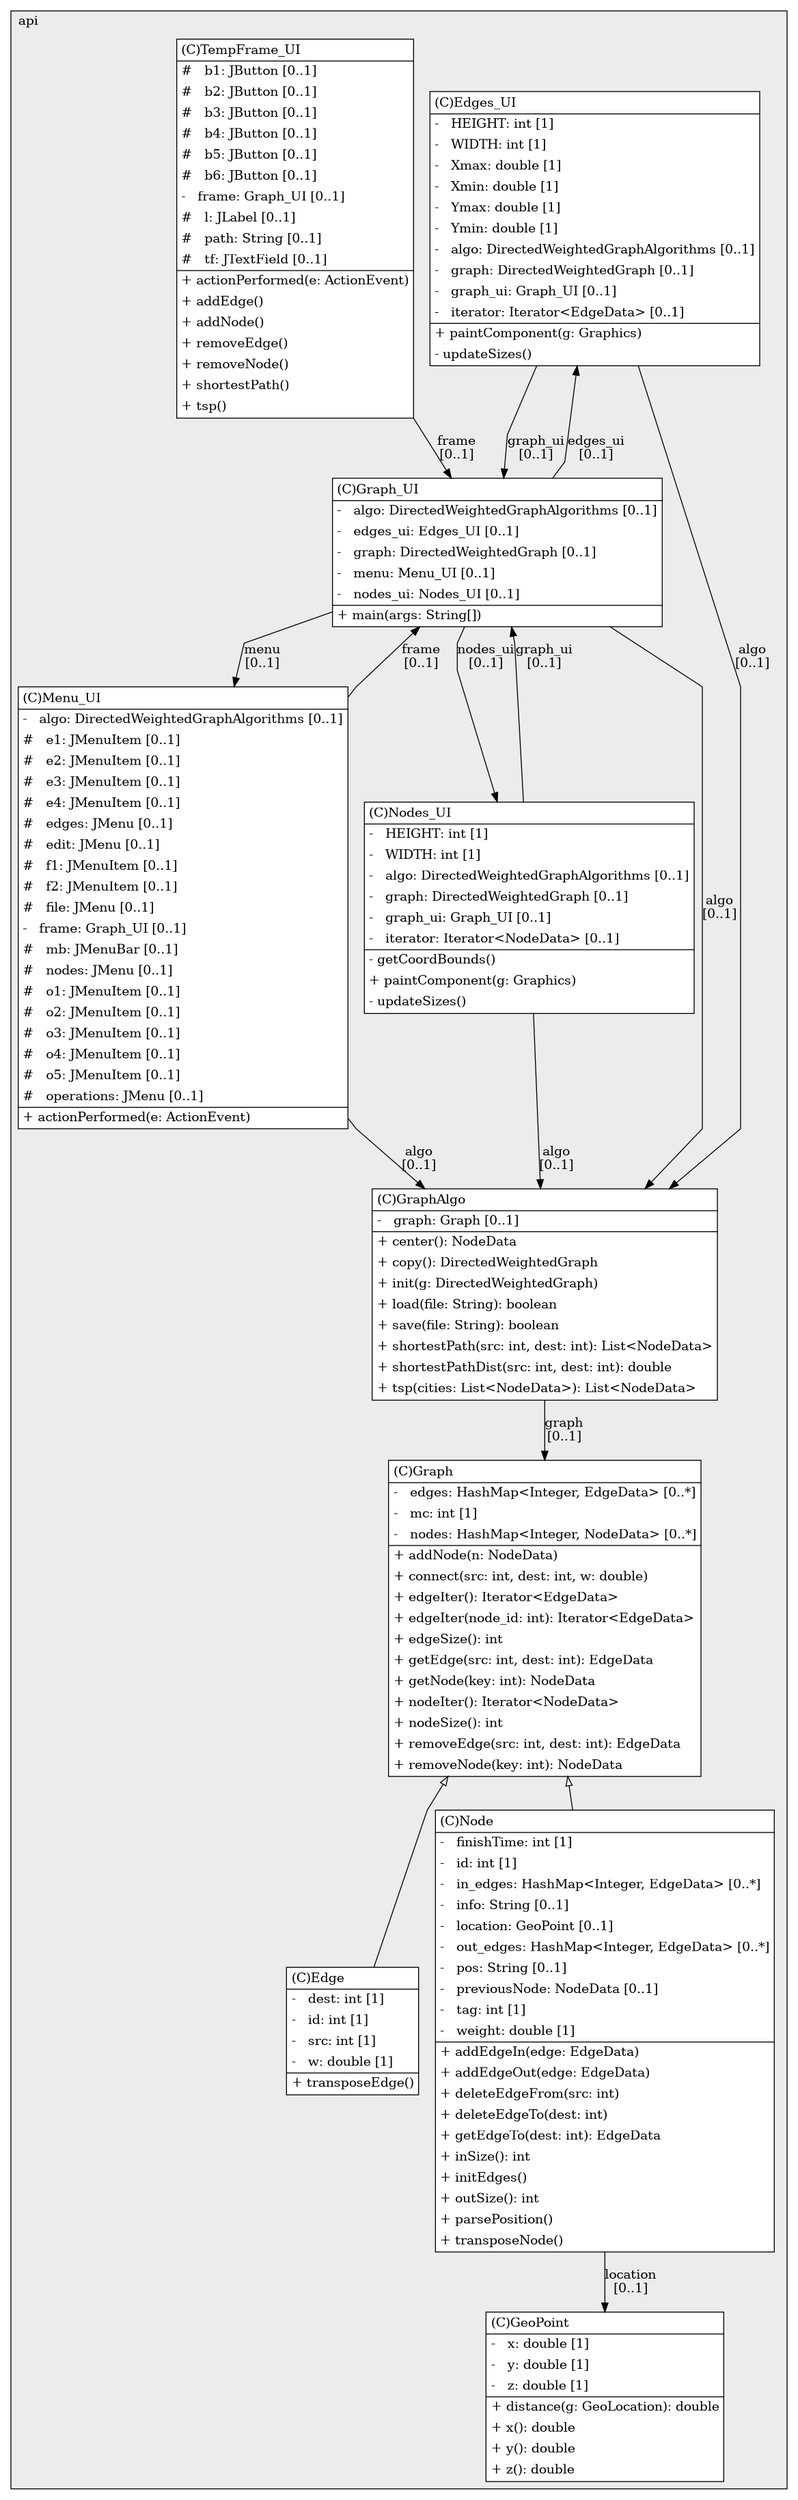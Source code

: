 @startuml

digraph g {
    rankdir="TB"
    splines=polyline
    

subgraph cluster_96794 { 
   	label=api
	labeljust=l
	fillcolor="#ececec"
	style=filled
   
   Edge96794[
	label=<<TABLE BORDER="1" CELLBORDER="0" CELLPADDING="4" CELLSPACING="0">
<TR><TD ALIGN="LEFT" >(C)Edge</TD></TR>
<HR/>
<TR><TD ALIGN="LEFT" >-   dest: int [1]</TD></TR>
<TR><TD ALIGN="LEFT" >-   id: int [1]</TD></TR>
<TR><TD ALIGN="LEFT" >-   src: int [1]</TD></TR>
<TR><TD ALIGN="LEFT" >-   w: double [1]</TD></TR>
<HR/>
<TR><TD ALIGN="LEFT" >+ transposeEdge()</TD></TR>
</TABLE>>
	style=filled
	margin=0
	shape=plaintext
	fillcolor="#FFFFFF"
];

Edges_UI96794[
	label=<<TABLE BORDER="1" CELLBORDER="0" CELLPADDING="4" CELLSPACING="0">
<TR><TD ALIGN="LEFT" >(C)Edges_UI</TD></TR>
<HR/>
<TR><TD ALIGN="LEFT" >-   HEIGHT: int [1]</TD></TR>
<TR><TD ALIGN="LEFT" >-   WIDTH: int [1]</TD></TR>
<TR><TD ALIGN="LEFT" >-   Xmax: double [1]</TD></TR>
<TR><TD ALIGN="LEFT" >-   Xmin: double [1]</TD></TR>
<TR><TD ALIGN="LEFT" >-   Ymax: double [1]</TD></TR>
<TR><TD ALIGN="LEFT" >-   Ymin: double [1]</TD></TR>
<TR><TD ALIGN="LEFT" >-   algo: DirectedWeightedGraphAlgorithms [0..1]</TD></TR>
<TR><TD ALIGN="LEFT" >-   graph: DirectedWeightedGraph [0..1]</TD></TR>
<TR><TD ALIGN="LEFT" >-   graph_ui: Graph_UI [0..1]</TD></TR>
<TR><TD ALIGN="LEFT" >-   iterator: Iterator&lt;EdgeData&gt; [0..1]</TD></TR>
<HR/>
<TR><TD ALIGN="LEFT" >+ paintComponent(g: Graphics)</TD></TR>
<TR><TD ALIGN="LEFT" >- updateSizes()</TD></TR>
</TABLE>>
	style=filled
	margin=0
	shape=plaintext
	fillcolor="#FFFFFF"
];

GeoPoint96794[
	label=<<TABLE BORDER="1" CELLBORDER="0" CELLPADDING="4" CELLSPACING="0">
<TR><TD ALIGN="LEFT" >(C)GeoPoint</TD></TR>
<HR/>
<TR><TD ALIGN="LEFT" >-   x: double [1]</TD></TR>
<TR><TD ALIGN="LEFT" >-   y: double [1]</TD></TR>
<TR><TD ALIGN="LEFT" >-   z: double [1]</TD></TR>
<HR/>
<TR><TD ALIGN="LEFT" >+ distance(g: GeoLocation): double</TD></TR>
<TR><TD ALIGN="LEFT" >+ x(): double</TD></TR>
<TR><TD ALIGN="LEFT" >+ y(): double</TD></TR>
<TR><TD ALIGN="LEFT" >+ z(): double</TD></TR>
</TABLE>>
	style=filled
	margin=0
	shape=plaintext
	fillcolor="#FFFFFF"
];

Graph96794[
	label=<<TABLE BORDER="1" CELLBORDER="0" CELLPADDING="4" CELLSPACING="0">
<TR><TD ALIGN="LEFT" >(C)Graph</TD></TR>
<HR/>
<TR><TD ALIGN="LEFT" >-   edges: HashMap&lt;Integer, EdgeData&gt; [0..*]</TD></TR>
<TR><TD ALIGN="LEFT" >-   mc: int [1]</TD></TR>
<TR><TD ALIGN="LEFT" >-   nodes: HashMap&lt;Integer, NodeData&gt; [0..*]</TD></TR>
<HR/>
<TR><TD ALIGN="LEFT" >+ addNode(n: NodeData)</TD></TR>
<TR><TD ALIGN="LEFT" >+ connect(src: int, dest: int, w: double)</TD></TR>
<TR><TD ALIGN="LEFT" >+ edgeIter(): Iterator&lt;EdgeData&gt;</TD></TR>
<TR><TD ALIGN="LEFT" >+ edgeIter(node_id: int): Iterator&lt;EdgeData&gt;</TD></TR>
<TR><TD ALIGN="LEFT" >+ edgeSize(): int</TD></TR>
<TR><TD ALIGN="LEFT" >+ getEdge(src: int, dest: int): EdgeData</TD></TR>
<TR><TD ALIGN="LEFT" >+ getNode(key: int): NodeData</TD></TR>
<TR><TD ALIGN="LEFT" >+ nodeIter(): Iterator&lt;NodeData&gt;</TD></TR>
<TR><TD ALIGN="LEFT" >+ nodeSize(): int</TD></TR>
<TR><TD ALIGN="LEFT" >+ removeEdge(src: int, dest: int): EdgeData</TD></TR>
<TR><TD ALIGN="LEFT" >+ removeNode(key: int): NodeData</TD></TR>
</TABLE>>
	style=filled
	margin=0
	shape=plaintext
	fillcolor="#FFFFFF"
];

GraphAlgo96794[
	label=<<TABLE BORDER="1" CELLBORDER="0" CELLPADDING="4" CELLSPACING="0">
<TR><TD ALIGN="LEFT" >(C)GraphAlgo</TD></TR>
<HR/>
<TR><TD ALIGN="LEFT" >-   graph: Graph [0..1]</TD></TR>
<HR/>
<TR><TD ALIGN="LEFT" >+ center(): NodeData</TD></TR>
<TR><TD ALIGN="LEFT" >+ copy(): DirectedWeightedGraph</TD></TR>
<TR><TD ALIGN="LEFT" >+ init(g: DirectedWeightedGraph)</TD></TR>
<TR><TD ALIGN="LEFT" >+ load(file: String): boolean</TD></TR>
<TR><TD ALIGN="LEFT" >+ save(file: String): boolean</TD></TR>
<TR><TD ALIGN="LEFT" >+ shortestPath(src: int, dest: int): List&lt;NodeData&gt;</TD></TR>
<TR><TD ALIGN="LEFT" >+ shortestPathDist(src: int, dest: int): double</TD></TR>
<TR><TD ALIGN="LEFT" >+ tsp(cities: List&lt;NodeData&gt;): List&lt;NodeData&gt;</TD></TR>
</TABLE>>
	style=filled
	margin=0
	shape=plaintext
	fillcolor="#FFFFFF"
];

Graph_UI96794[
	label=<<TABLE BORDER="1" CELLBORDER="0" CELLPADDING="4" CELLSPACING="0">
<TR><TD ALIGN="LEFT" >(C)Graph_UI</TD></TR>
<HR/>
<TR><TD ALIGN="LEFT" >-   algo: DirectedWeightedGraphAlgorithms [0..1]</TD></TR>
<TR><TD ALIGN="LEFT" >-   edges_ui: Edges_UI [0..1]</TD></TR>
<TR><TD ALIGN="LEFT" >-   graph: DirectedWeightedGraph [0..1]</TD></TR>
<TR><TD ALIGN="LEFT" >-   menu: Menu_UI [0..1]</TD></TR>
<TR><TD ALIGN="LEFT" >-   nodes_ui: Nodes_UI [0..1]</TD></TR>
<HR/>
<TR><TD ALIGN="LEFT" >+ main(args: String[])</TD></TR>
</TABLE>>
	style=filled
	margin=0
	shape=plaintext
	fillcolor="#FFFFFF"
];

Menu_UI96794[
	label=<<TABLE BORDER="1" CELLBORDER="0" CELLPADDING="4" CELLSPACING="0">
<TR><TD ALIGN="LEFT" >(C)Menu_UI</TD></TR>
<HR/>
<TR><TD ALIGN="LEFT" >-   algo: DirectedWeightedGraphAlgorithms [0..1]</TD></TR>
<TR><TD ALIGN="LEFT" >#   e1: JMenuItem [0..1]</TD></TR>
<TR><TD ALIGN="LEFT" >#   e2: JMenuItem [0..1]</TD></TR>
<TR><TD ALIGN="LEFT" >#   e3: JMenuItem [0..1]</TD></TR>
<TR><TD ALIGN="LEFT" >#   e4: JMenuItem [0..1]</TD></TR>
<TR><TD ALIGN="LEFT" >#   edges: JMenu [0..1]</TD></TR>
<TR><TD ALIGN="LEFT" >#   edit: JMenu [0..1]</TD></TR>
<TR><TD ALIGN="LEFT" >#   f1: JMenuItem [0..1]</TD></TR>
<TR><TD ALIGN="LEFT" >#   f2: JMenuItem [0..1]</TD></TR>
<TR><TD ALIGN="LEFT" >#   file: JMenu [0..1]</TD></TR>
<TR><TD ALIGN="LEFT" >-   frame: Graph_UI [0..1]</TD></TR>
<TR><TD ALIGN="LEFT" >#   mb: JMenuBar [0..1]</TD></TR>
<TR><TD ALIGN="LEFT" >#   nodes: JMenu [0..1]</TD></TR>
<TR><TD ALIGN="LEFT" >#   o1: JMenuItem [0..1]</TD></TR>
<TR><TD ALIGN="LEFT" >#   o2: JMenuItem [0..1]</TD></TR>
<TR><TD ALIGN="LEFT" >#   o3: JMenuItem [0..1]</TD></TR>
<TR><TD ALIGN="LEFT" >#   o4: JMenuItem [0..1]</TD></TR>
<TR><TD ALIGN="LEFT" >#   o5: JMenuItem [0..1]</TD></TR>
<TR><TD ALIGN="LEFT" >#   operations: JMenu [0..1]</TD></TR>
<HR/>
<TR><TD ALIGN="LEFT" >+ actionPerformed(e: ActionEvent)</TD></TR>
</TABLE>>
	style=filled
	margin=0
	shape=plaintext
	fillcolor="#FFFFFF"
];

Node96794[
	label=<<TABLE BORDER="1" CELLBORDER="0" CELLPADDING="4" CELLSPACING="0">
<TR><TD ALIGN="LEFT" >(C)Node</TD></TR>
<HR/>
<TR><TD ALIGN="LEFT" >-   finishTime: int [1]</TD></TR>
<TR><TD ALIGN="LEFT" >-   id: int [1]</TD></TR>
<TR><TD ALIGN="LEFT" >-   in_edges: HashMap&lt;Integer, EdgeData&gt; [0..*]</TD></TR>
<TR><TD ALIGN="LEFT" >-   info: String [0..1]</TD></TR>
<TR><TD ALIGN="LEFT" >-   location: GeoPoint [0..1]</TD></TR>
<TR><TD ALIGN="LEFT" >-   out_edges: HashMap&lt;Integer, EdgeData&gt; [0..*]</TD></TR>
<TR><TD ALIGN="LEFT" >-   pos: String [0..1]</TD></TR>
<TR><TD ALIGN="LEFT" >-   previousNode: NodeData [0..1]</TD></TR>
<TR><TD ALIGN="LEFT" >-   tag: int [1]</TD></TR>
<TR><TD ALIGN="LEFT" >-   weight: double [1]</TD></TR>
<HR/>
<TR><TD ALIGN="LEFT" >+ addEdgeIn(edge: EdgeData)</TD></TR>
<TR><TD ALIGN="LEFT" >+ addEdgeOut(edge: EdgeData)</TD></TR>
<TR><TD ALIGN="LEFT" >+ deleteEdgeFrom(src: int)</TD></TR>
<TR><TD ALIGN="LEFT" >+ deleteEdgeTo(dest: int)</TD></TR>
<TR><TD ALIGN="LEFT" >+ getEdgeTo(dest: int): EdgeData</TD></TR>
<TR><TD ALIGN="LEFT" >+ inSize(): int</TD></TR>
<TR><TD ALIGN="LEFT" >+ initEdges()</TD></TR>
<TR><TD ALIGN="LEFT" >+ outSize(): int</TD></TR>
<TR><TD ALIGN="LEFT" >+ parsePosition()</TD></TR>
<TR><TD ALIGN="LEFT" >+ transposeNode()</TD></TR>
</TABLE>>
	style=filled
	margin=0
	shape=plaintext
	fillcolor="#FFFFFF"
];

Nodes_UI96794[
	label=<<TABLE BORDER="1" CELLBORDER="0" CELLPADDING="4" CELLSPACING="0">
<TR><TD ALIGN="LEFT" >(C)Nodes_UI</TD></TR>
<HR/>
<TR><TD ALIGN="LEFT" >-   HEIGHT: int [1]</TD></TR>
<TR><TD ALIGN="LEFT" >-   WIDTH: int [1]</TD></TR>
<TR><TD ALIGN="LEFT" >-   algo: DirectedWeightedGraphAlgorithms [0..1]</TD></TR>
<TR><TD ALIGN="LEFT" >-   graph: DirectedWeightedGraph [0..1]</TD></TR>
<TR><TD ALIGN="LEFT" >-   graph_ui: Graph_UI [0..1]</TD></TR>
<TR><TD ALIGN="LEFT" >-   iterator: Iterator&lt;NodeData&gt; [0..1]</TD></TR>
<HR/>
<TR><TD ALIGN="LEFT" >- getCoordBounds()</TD></TR>
<TR><TD ALIGN="LEFT" >+ paintComponent(g: Graphics)</TD></TR>
<TR><TD ALIGN="LEFT" >- updateSizes()</TD></TR>
</TABLE>>
	style=filled
	margin=0
	shape=plaintext
	fillcolor="#FFFFFF"
];

TempFrame_UI96794[
	label=<<TABLE BORDER="1" CELLBORDER="0" CELLPADDING="4" CELLSPACING="0">
<TR><TD ALIGN="LEFT" >(C)TempFrame_UI</TD></TR>
<HR/>
<TR><TD ALIGN="LEFT" >#   b1: JButton [0..1]</TD></TR>
<TR><TD ALIGN="LEFT" >#   b2: JButton [0..1]</TD></TR>
<TR><TD ALIGN="LEFT" >#   b3: JButton [0..1]</TD></TR>
<TR><TD ALIGN="LEFT" >#   b4: JButton [0..1]</TD></TR>
<TR><TD ALIGN="LEFT" >#   b5: JButton [0..1]</TD></TR>
<TR><TD ALIGN="LEFT" >#   b6: JButton [0..1]</TD></TR>
<TR><TD ALIGN="LEFT" >-   frame: Graph_UI [0..1]</TD></TR>
<TR><TD ALIGN="LEFT" >#   l: JLabel [0..1]</TD></TR>
<TR><TD ALIGN="LEFT" >#   path: String [0..1]</TD></TR>
<TR><TD ALIGN="LEFT" >#   tf: JTextField [0..1]</TD></TR>
<HR/>
<TR><TD ALIGN="LEFT" >+ actionPerformed(e: ActionEvent)</TD></TR>
<TR><TD ALIGN="LEFT" >+ addEdge()</TD></TR>
<TR><TD ALIGN="LEFT" >+ addNode()</TD></TR>
<TR><TD ALIGN="LEFT" >+ removeEdge()</TD></TR>
<TR><TD ALIGN="LEFT" >+ removeNode()</TD></TR>
<TR><TD ALIGN="LEFT" >+ shortestPath()</TD></TR>
<TR><TD ALIGN="LEFT" >+ tsp()</TD></TR>
</TABLE>>
	style=filled
	margin=0
	shape=plaintext
	fillcolor="#FFFFFF"
];
} 

'edges    
Edges_UI96794 -> GraphAlgo96794[label="algo
[0..1]"];
Edges_UI96794 -> Graph_UI96794[label="graph_ui
[0..1]"];
Graph96794 -> Edge96794[arrowhead=none, arrowtail=empty, dir=both];
Graph96794 -> Node96794[arrowhead=none, arrowtail=empty, dir=both];
GraphAlgo96794 -> Graph96794[label="graph
[0..1]"];
Graph_UI96794 -> Edges_UI96794[label="edges_ui
[0..1]"];
Graph_UI96794 -> GraphAlgo96794[label="algo
[0..1]"];
Graph_UI96794 -> Menu_UI96794[label="menu
[0..1]"];
Graph_UI96794 -> Nodes_UI96794[label="nodes_ui
[0..1]"];
Menu_UI96794 -> GraphAlgo96794[label="algo
[0..1]"];
Menu_UI96794 -> Graph_UI96794[label="frame
[0..1]"];
Node96794 -> GeoPoint96794[label="location
[0..1]"];
Nodes_UI96794 -> GraphAlgo96794[label="algo
[0..1]"];
Nodes_UI96794 -> Graph_UI96794[label="graph_ui
[0..1]"];
TempFrame_UI96794 -> Graph_UI96794[label="frame
[0..1]"];
    
}
@enduml